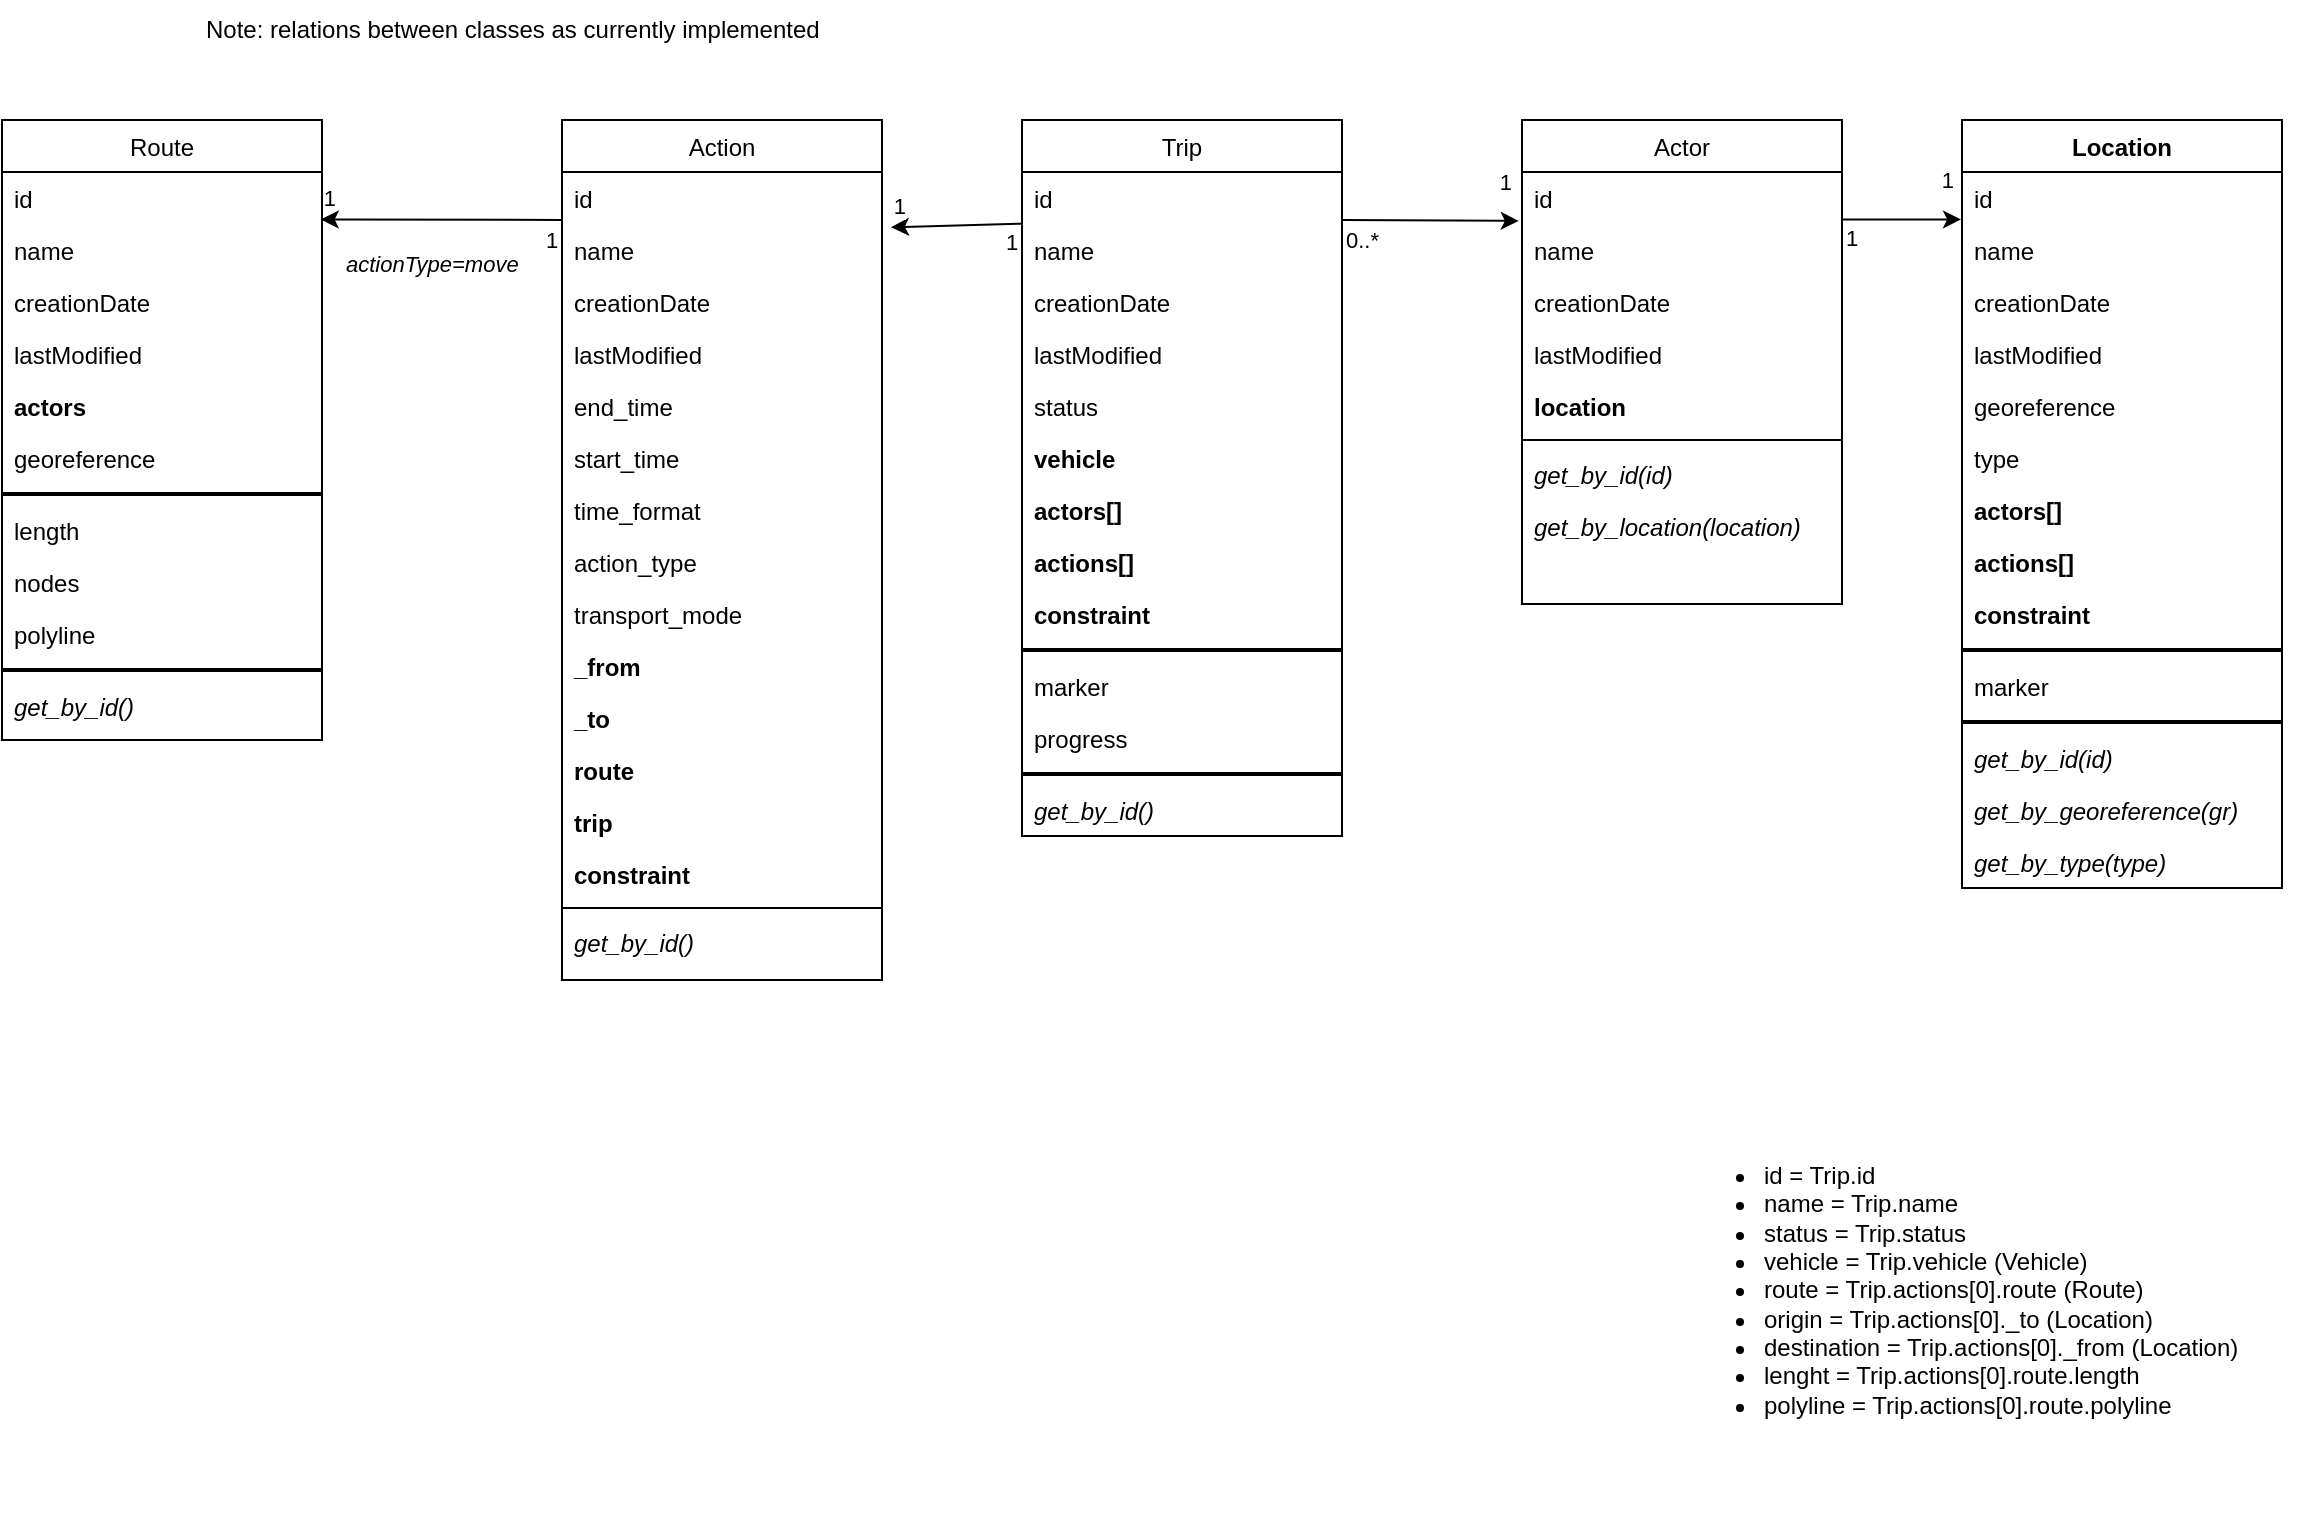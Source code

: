<mxfile version="24.5.3" type="device">
  <diagram id="C5RBs43oDa-KdzZeNtuy" name="Page-1">
    <mxGraphModel dx="1500" dy="1024" grid="1" gridSize="10" guides="1" tooltips="1" connect="1" arrows="1" fold="1" page="1" pageScale="1" pageWidth="1169" pageHeight="827" math="0" shadow="0">
      <root>
        <mxCell id="WIyWlLk6GJQsqaUBKTNV-0" />
        <mxCell id="WIyWlLk6GJQsqaUBKTNV-1" parent="WIyWlLk6GJQsqaUBKTNV-0" />
        <mxCell id="zkfFHV4jXpPFQw0GAbJ--0" value="Trip" style="swimlane;fontStyle=0;align=center;verticalAlign=top;childLayout=stackLayout;horizontal=1;startSize=26;horizontalStack=0;resizeParent=1;resizeLast=0;collapsible=1;marginBottom=0;rounded=0;shadow=0;strokeWidth=1;" parent="WIyWlLk6GJQsqaUBKTNV-1" vertex="1">
          <mxGeometry x="520" y="90" width="160" height="358" as="geometry">
            <mxRectangle x="230" y="140" width="160" height="26" as="alternateBounds" />
          </mxGeometry>
        </mxCell>
        <mxCell id="zkfFHV4jXpPFQw0GAbJ--1" value="id" style="text;align=left;verticalAlign=top;spacingLeft=4;spacingRight=4;overflow=hidden;rotatable=0;points=[[0,0.5],[1,0.5]];portConstraint=eastwest;" parent="zkfFHV4jXpPFQw0GAbJ--0" vertex="1">
          <mxGeometry y="26" width="160" height="26" as="geometry" />
        </mxCell>
        <mxCell id="zkfFHV4jXpPFQw0GAbJ--2" value="name" style="text;align=left;verticalAlign=top;spacingLeft=4;spacingRight=4;overflow=hidden;rotatable=0;points=[[0,0.5],[1,0.5]];portConstraint=eastwest;rounded=0;shadow=0;html=0;" parent="zkfFHV4jXpPFQw0GAbJ--0" vertex="1">
          <mxGeometry y="52" width="160" height="26" as="geometry" />
        </mxCell>
        <mxCell id="zkfFHV4jXpPFQw0GAbJ--3" value="creationDate" style="text;align=left;verticalAlign=top;spacingLeft=4;spacingRight=4;overflow=hidden;rotatable=0;points=[[0,0.5],[1,0.5]];portConstraint=eastwest;rounded=0;shadow=0;html=0;" parent="zkfFHV4jXpPFQw0GAbJ--0" vertex="1">
          <mxGeometry y="78" width="160" height="26" as="geometry" />
        </mxCell>
        <mxCell id="gR5wBbP-oPitH_N0ftfa-23" value="lastModified" style="text;align=left;verticalAlign=top;spacingLeft=4;spacingRight=4;overflow=hidden;rotatable=0;points=[[0,0.5],[1,0.5]];portConstraint=eastwest;rounded=0;shadow=0;html=0;" parent="zkfFHV4jXpPFQw0GAbJ--0" vertex="1">
          <mxGeometry y="104" width="160" height="26" as="geometry" />
        </mxCell>
        <mxCell id="gR5wBbP-oPitH_N0ftfa-24" value="status" style="text;align=left;verticalAlign=top;spacingLeft=4;spacingRight=4;overflow=hidden;rotatable=0;points=[[0,0.5],[1,0.5]];portConstraint=eastwest;rounded=0;shadow=0;html=0;" parent="zkfFHV4jXpPFQw0GAbJ--0" vertex="1">
          <mxGeometry y="130" width="160" height="26" as="geometry" />
        </mxCell>
        <mxCell id="gR5wBbP-oPitH_N0ftfa-25" value="vehicle" style="text;align=left;verticalAlign=top;spacingLeft=4;spacingRight=4;overflow=hidden;rotatable=0;points=[[0,0.5],[1,0.5]];portConstraint=eastwest;rounded=0;shadow=0;html=0;fontStyle=1" parent="zkfFHV4jXpPFQw0GAbJ--0" vertex="1">
          <mxGeometry y="156" width="160" height="26" as="geometry" />
        </mxCell>
        <mxCell id="gR5wBbP-oPitH_N0ftfa-26" value="actors[]" style="text;align=left;verticalAlign=top;spacingLeft=4;spacingRight=4;overflow=hidden;rotatable=0;points=[[0,0.5],[1,0.5]];portConstraint=eastwest;rounded=0;shadow=0;html=0;fontStyle=1" parent="zkfFHV4jXpPFQw0GAbJ--0" vertex="1">
          <mxGeometry y="182" width="160" height="26" as="geometry" />
        </mxCell>
        <mxCell id="gR5wBbP-oPitH_N0ftfa-27" value="actions[]" style="text;align=left;verticalAlign=top;spacingLeft=4;spacingRight=4;overflow=hidden;rotatable=0;points=[[0,0.5],[1,0.5]];portConstraint=eastwest;rounded=0;shadow=0;html=0;fontStyle=1" parent="zkfFHV4jXpPFQw0GAbJ--0" vertex="1">
          <mxGeometry y="208" width="160" height="26" as="geometry" />
        </mxCell>
        <mxCell id="gR5wBbP-oPitH_N0ftfa-28" value="constraint" style="text;align=left;verticalAlign=top;spacingLeft=4;spacingRight=4;overflow=hidden;rotatable=0;points=[[0,0.5],[1,0.5]];portConstraint=eastwest;rounded=0;shadow=0;html=0;fontStyle=1" parent="zkfFHV4jXpPFQw0GAbJ--0" vertex="1">
          <mxGeometry y="234" width="160" height="26" as="geometry" />
        </mxCell>
        <mxCell id="gR5wBbP-oPitH_N0ftfa-29" value="" style="line;strokeWidth=2;html=1;" parent="zkfFHV4jXpPFQw0GAbJ--0" vertex="1">
          <mxGeometry y="260" width="160" height="10" as="geometry" />
        </mxCell>
        <mxCell id="ItYlDAut37BkMlmfI43K-1" value="marker" style="text;align=left;verticalAlign=top;spacingLeft=4;spacingRight=4;overflow=hidden;rotatable=0;points=[[0,0.5],[1,0.5]];portConstraint=eastwest;rounded=0;shadow=0;html=0;fontStyle=0;" vertex="1" parent="zkfFHV4jXpPFQw0GAbJ--0">
          <mxGeometry y="270" width="160" height="26" as="geometry" />
        </mxCell>
        <mxCell id="ItYlDAut37BkMlmfI43K-2" value="progress" style="text;align=left;verticalAlign=top;spacingLeft=4;spacingRight=4;overflow=hidden;rotatable=0;points=[[0,0.5],[1,0.5]];portConstraint=eastwest;rounded=0;shadow=0;html=0;fontStyle=0;" vertex="1" parent="zkfFHV4jXpPFQw0GAbJ--0">
          <mxGeometry y="296" width="160" height="26" as="geometry" />
        </mxCell>
        <mxCell id="ItYlDAut37BkMlmfI43K-0" value="" style="line;strokeWidth=2;html=1;" vertex="1" parent="zkfFHV4jXpPFQw0GAbJ--0">
          <mxGeometry y="322" width="160" height="10" as="geometry" />
        </mxCell>
        <mxCell id="gR5wBbP-oPitH_N0ftfa-30" value="get_by_id()" style="text;align=left;verticalAlign=top;spacingLeft=4;spacingRight=4;overflow=hidden;rotatable=0;points=[[0,0.5],[1,0.5]];portConstraint=eastwest;rounded=0;shadow=0;html=0;fontStyle=2" parent="zkfFHV4jXpPFQw0GAbJ--0" vertex="1">
          <mxGeometry y="332" width="160" height="26" as="geometry" />
        </mxCell>
        <mxCell id="zkfFHV4jXpPFQw0GAbJ--17" value="Actor" style="swimlane;fontStyle=0;align=center;verticalAlign=top;childLayout=stackLayout;horizontal=1;startSize=26;horizontalStack=0;resizeParent=1;resizeLast=0;collapsible=1;marginBottom=0;rounded=0;shadow=0;strokeWidth=1;" parent="WIyWlLk6GJQsqaUBKTNV-1" vertex="1">
          <mxGeometry x="770" y="90" width="160" height="242" as="geometry">
            <mxRectangle x="550" y="140" width="160" height="26" as="alternateBounds" />
          </mxGeometry>
        </mxCell>
        <mxCell id="gR5wBbP-oPitH_N0ftfa-31" value="id" style="text;align=left;verticalAlign=top;spacingLeft=4;spacingRight=4;overflow=hidden;rotatable=0;points=[[0,0.5],[1,0.5]];portConstraint=eastwest;" parent="zkfFHV4jXpPFQw0GAbJ--17" vertex="1">
          <mxGeometry y="26" width="160" height="26" as="geometry" />
        </mxCell>
        <mxCell id="gR5wBbP-oPitH_N0ftfa-32" value="name" style="text;align=left;verticalAlign=top;spacingLeft=4;spacingRight=4;overflow=hidden;rotatable=0;points=[[0,0.5],[1,0.5]];portConstraint=eastwest;rounded=0;shadow=0;html=0;" parent="zkfFHV4jXpPFQw0GAbJ--17" vertex="1">
          <mxGeometry y="52" width="160" height="26" as="geometry" />
        </mxCell>
        <mxCell id="gR5wBbP-oPitH_N0ftfa-33" value="creationDate" style="text;align=left;verticalAlign=top;spacingLeft=4;spacingRight=4;overflow=hidden;rotatable=0;points=[[0,0.5],[1,0.5]];portConstraint=eastwest;rounded=0;shadow=0;html=0;" parent="zkfFHV4jXpPFQw0GAbJ--17" vertex="1">
          <mxGeometry y="78" width="160" height="26" as="geometry" />
        </mxCell>
        <mxCell id="gR5wBbP-oPitH_N0ftfa-34" value="lastModified" style="text;align=left;verticalAlign=top;spacingLeft=4;spacingRight=4;overflow=hidden;rotatable=0;points=[[0,0.5],[1,0.5]];portConstraint=eastwest;rounded=0;shadow=0;html=0;" parent="zkfFHV4jXpPFQw0GAbJ--17" vertex="1">
          <mxGeometry y="104" width="160" height="26" as="geometry" />
        </mxCell>
        <mxCell id="zkfFHV4jXpPFQw0GAbJ--22" value="location" style="text;align=left;verticalAlign=top;spacingLeft=4;spacingRight=4;overflow=hidden;rotatable=0;points=[[0,0.5],[1,0.5]];portConstraint=eastwest;rounded=0;shadow=0;html=0;fontStyle=1" parent="zkfFHV4jXpPFQw0GAbJ--17" vertex="1">
          <mxGeometry y="130" width="160" height="26" as="geometry" />
        </mxCell>
        <mxCell id="zkfFHV4jXpPFQw0GAbJ--23" value="" style="line;html=1;strokeWidth=1;align=left;verticalAlign=middle;spacingTop=-1;spacingLeft=3;spacingRight=3;rotatable=0;labelPosition=right;points=[];portConstraint=eastwest;" parent="zkfFHV4jXpPFQw0GAbJ--17" vertex="1">
          <mxGeometry y="156" width="160" height="8" as="geometry" />
        </mxCell>
        <mxCell id="gR5wBbP-oPitH_N0ftfa-35" value="get_by_id(id)" style="text;align=left;verticalAlign=top;spacingLeft=4;spacingRight=4;overflow=hidden;rotatable=0;points=[[0,0.5],[1,0.5]];portConstraint=eastwest;rounded=0;shadow=0;html=0;fontStyle=2" parent="zkfFHV4jXpPFQw0GAbJ--17" vertex="1">
          <mxGeometry y="164" width="160" height="26" as="geometry" />
        </mxCell>
        <mxCell id="gR5wBbP-oPitH_N0ftfa-36" value="get_by_location(location)" style="text;align=left;verticalAlign=top;spacingLeft=4;spacingRight=4;overflow=hidden;rotatable=0;points=[[0,0.5],[1,0.5]];portConstraint=eastwest;rounded=0;shadow=0;html=0;fontStyle=2" parent="zkfFHV4jXpPFQw0GAbJ--17" vertex="1">
          <mxGeometry y="190" width="160" height="26" as="geometry" />
        </mxCell>
        <mxCell id="gR5wBbP-oPitH_N0ftfa-8" value="Action" style="swimlane;fontStyle=0;align=center;verticalAlign=top;childLayout=stackLayout;horizontal=1;startSize=26;horizontalStack=0;resizeParent=1;resizeLast=0;collapsible=1;marginBottom=0;rounded=0;shadow=0;strokeWidth=1;" parent="WIyWlLk6GJQsqaUBKTNV-1" vertex="1">
          <mxGeometry x="290" y="90" width="160" height="430" as="geometry">
            <mxRectangle x="550" y="140" width="160" height="26" as="alternateBounds" />
          </mxGeometry>
        </mxCell>
        <mxCell id="gR5wBbP-oPitH_N0ftfa-99" value="id" style="text;align=left;verticalAlign=top;spacingLeft=4;spacingRight=4;overflow=hidden;rotatable=0;points=[[0,0.5],[1,0.5]];portConstraint=eastwest;" parent="gR5wBbP-oPitH_N0ftfa-8" vertex="1">
          <mxGeometry y="26" width="160" height="26" as="geometry" />
        </mxCell>
        <mxCell id="gR5wBbP-oPitH_N0ftfa-100" value="name" style="text;align=left;verticalAlign=top;spacingLeft=4;spacingRight=4;overflow=hidden;rotatable=0;points=[[0,0.5],[1,0.5]];portConstraint=eastwest;rounded=0;shadow=0;html=0;" parent="gR5wBbP-oPitH_N0ftfa-8" vertex="1">
          <mxGeometry y="52" width="160" height="26" as="geometry" />
        </mxCell>
        <mxCell id="gR5wBbP-oPitH_N0ftfa-101" value="creationDate" style="text;align=left;verticalAlign=top;spacingLeft=4;spacingRight=4;overflow=hidden;rotatable=0;points=[[0,0.5],[1,0.5]];portConstraint=eastwest;rounded=0;shadow=0;html=0;" parent="gR5wBbP-oPitH_N0ftfa-8" vertex="1">
          <mxGeometry y="78" width="160" height="26" as="geometry" />
        </mxCell>
        <mxCell id="gR5wBbP-oPitH_N0ftfa-102" value="lastModified" style="text;align=left;verticalAlign=top;spacingLeft=4;spacingRight=4;overflow=hidden;rotatable=0;points=[[0,0.5],[1,0.5]];portConstraint=eastwest;rounded=0;shadow=0;html=0;" parent="gR5wBbP-oPitH_N0ftfa-8" vertex="1">
          <mxGeometry y="104" width="160" height="26" as="geometry" />
        </mxCell>
        <mxCell id="gR5wBbP-oPitH_N0ftfa-110" value="end_time" style="text;align=left;verticalAlign=top;spacingLeft=4;spacingRight=4;overflow=hidden;rotatable=0;points=[[0,0.5],[1,0.5]];portConstraint=eastwest;rounded=0;shadow=0;html=0;" parent="gR5wBbP-oPitH_N0ftfa-8" vertex="1">
          <mxGeometry y="130" width="160" height="26" as="geometry" />
        </mxCell>
        <mxCell id="gR5wBbP-oPitH_N0ftfa-109" value="start_time" style="text;align=left;verticalAlign=top;spacingLeft=4;spacingRight=4;overflow=hidden;rotatable=0;points=[[0,0.5],[1,0.5]];portConstraint=eastwest;rounded=0;shadow=0;html=0;" parent="gR5wBbP-oPitH_N0ftfa-8" vertex="1">
          <mxGeometry y="156" width="160" height="26" as="geometry" />
        </mxCell>
        <mxCell id="gR5wBbP-oPitH_N0ftfa-108" value="time_format" style="text;align=left;verticalAlign=top;spacingLeft=4;spacingRight=4;overflow=hidden;rotatable=0;points=[[0,0.5],[1,0.5]];portConstraint=eastwest;rounded=0;shadow=0;html=0;" parent="gR5wBbP-oPitH_N0ftfa-8" vertex="1">
          <mxGeometry y="182" width="160" height="26" as="geometry" />
        </mxCell>
        <mxCell id="gR5wBbP-oPitH_N0ftfa-103" value="action_type" style="text;align=left;verticalAlign=top;spacingLeft=4;spacingRight=4;overflow=hidden;rotatable=0;points=[[0,0.5],[1,0.5]];portConstraint=eastwest;rounded=0;shadow=0;html=0;" parent="gR5wBbP-oPitH_N0ftfa-8" vertex="1">
          <mxGeometry y="208" width="160" height="26" as="geometry" />
        </mxCell>
        <mxCell id="gR5wBbP-oPitH_N0ftfa-104" value="transport_mode" style="text;align=left;verticalAlign=top;spacingLeft=4;spacingRight=4;overflow=hidden;rotatable=0;points=[[0,0.5],[1,0.5]];portConstraint=eastwest;rounded=0;shadow=0;html=0;" parent="gR5wBbP-oPitH_N0ftfa-8" vertex="1">
          <mxGeometry y="234" width="160" height="26" as="geometry" />
        </mxCell>
        <mxCell id="gR5wBbP-oPitH_N0ftfa-106" value="_from" style="text;align=left;verticalAlign=top;spacingLeft=4;spacingRight=4;overflow=hidden;rotatable=0;points=[[0,0.5],[1,0.5]];portConstraint=eastwest;rounded=0;shadow=0;html=0;fontStyle=1" parent="gR5wBbP-oPitH_N0ftfa-8" vertex="1">
          <mxGeometry y="260" width="160" height="26" as="geometry" />
        </mxCell>
        <mxCell id="gR5wBbP-oPitH_N0ftfa-107" value="_to" style="text;align=left;verticalAlign=top;spacingLeft=4;spacingRight=4;overflow=hidden;rotatable=0;points=[[0,0.5],[1,0.5]];portConstraint=eastwest;rounded=0;shadow=0;html=0;fontStyle=1" parent="gR5wBbP-oPitH_N0ftfa-8" vertex="1">
          <mxGeometry y="286" width="160" height="26" as="geometry" />
        </mxCell>
        <mxCell id="gR5wBbP-oPitH_N0ftfa-111" value="route" style="text;align=left;verticalAlign=top;spacingLeft=4;spacingRight=4;overflow=hidden;rotatable=0;points=[[0,0.5],[1,0.5]];portConstraint=eastwest;rounded=0;shadow=0;html=0;fontStyle=1" parent="gR5wBbP-oPitH_N0ftfa-8" vertex="1">
          <mxGeometry y="312" width="160" height="26" as="geometry" />
        </mxCell>
        <mxCell id="gR5wBbP-oPitH_N0ftfa-105" value="trip" style="text;align=left;verticalAlign=top;spacingLeft=4;spacingRight=4;overflow=hidden;rotatable=0;points=[[0,0.5],[1,0.5]];portConstraint=eastwest;rounded=0;shadow=0;html=0;fontStyle=1" parent="gR5wBbP-oPitH_N0ftfa-8" vertex="1">
          <mxGeometry y="338" width="160" height="26" as="geometry" />
        </mxCell>
        <mxCell id="gR5wBbP-oPitH_N0ftfa-112" value="constraint" style="text;align=left;verticalAlign=top;spacingLeft=4;spacingRight=4;overflow=hidden;rotatable=0;points=[[0,0.5],[1,0.5]];portConstraint=eastwest;rounded=0;shadow=0;html=0;fontStyle=1" parent="gR5wBbP-oPitH_N0ftfa-8" vertex="1">
          <mxGeometry y="364" width="160" height="26" as="geometry" />
        </mxCell>
        <mxCell id="gR5wBbP-oPitH_N0ftfa-14" value="" style="line;html=1;strokeWidth=1;align=left;verticalAlign=middle;spacingTop=-1;spacingLeft=3;spacingRight=3;rotatable=0;labelPosition=right;points=[];portConstraint=eastwest;" parent="gR5wBbP-oPitH_N0ftfa-8" vertex="1">
          <mxGeometry y="390" width="160" height="8" as="geometry" />
        </mxCell>
        <mxCell id="gR5wBbP-oPitH_N0ftfa-16" value="get_by_id()" style="text;align=left;verticalAlign=top;spacingLeft=4;spacingRight=4;overflow=hidden;rotatable=0;points=[[0,0.5],[1,0.5]];portConstraint=eastwest;fontStyle=2" parent="gR5wBbP-oPitH_N0ftfa-8" vertex="1">
          <mxGeometry y="398" width="160" height="26" as="geometry" />
        </mxCell>
        <mxCell id="gR5wBbP-oPitH_N0ftfa-37" value="Route" style="swimlane;fontStyle=0;align=center;verticalAlign=top;childLayout=stackLayout;horizontal=1;startSize=26;horizontalStack=0;resizeParent=1;resizeLast=0;collapsible=1;marginBottom=0;rounded=0;shadow=0;strokeWidth=1;" parent="WIyWlLk6GJQsqaUBKTNV-1" vertex="1">
          <mxGeometry x="10" y="90" width="160" height="310" as="geometry">
            <mxRectangle x="230" y="140" width="160" height="26" as="alternateBounds" />
          </mxGeometry>
        </mxCell>
        <mxCell id="gR5wBbP-oPitH_N0ftfa-38" value="id" style="text;align=left;verticalAlign=top;spacingLeft=4;spacingRight=4;overflow=hidden;rotatable=0;points=[[0,0.5],[1,0.5]];portConstraint=eastwest;" parent="gR5wBbP-oPitH_N0ftfa-37" vertex="1">
          <mxGeometry y="26" width="160" height="26" as="geometry" />
        </mxCell>
        <mxCell id="gR5wBbP-oPitH_N0ftfa-39" value="name" style="text;align=left;verticalAlign=top;spacingLeft=4;spacingRight=4;overflow=hidden;rotatable=0;points=[[0,0.5],[1,0.5]];portConstraint=eastwest;rounded=0;shadow=0;html=0;" parent="gR5wBbP-oPitH_N0ftfa-37" vertex="1">
          <mxGeometry y="52" width="160" height="26" as="geometry" />
        </mxCell>
        <mxCell id="gR5wBbP-oPitH_N0ftfa-40" value="creationDate" style="text;align=left;verticalAlign=top;spacingLeft=4;spacingRight=4;overflow=hidden;rotatable=0;points=[[0,0.5],[1,0.5]];portConstraint=eastwest;rounded=0;shadow=0;html=0;" parent="gR5wBbP-oPitH_N0ftfa-37" vertex="1">
          <mxGeometry y="78" width="160" height="26" as="geometry" />
        </mxCell>
        <mxCell id="gR5wBbP-oPitH_N0ftfa-41" value="lastModified" style="text;align=left;verticalAlign=top;spacingLeft=4;spacingRight=4;overflow=hidden;rotatable=0;points=[[0,0.5],[1,0.5]];portConstraint=eastwest;rounded=0;shadow=0;html=0;" parent="gR5wBbP-oPitH_N0ftfa-37" vertex="1">
          <mxGeometry y="104" width="160" height="26" as="geometry" />
        </mxCell>
        <mxCell id="gR5wBbP-oPitH_N0ftfa-77" value="actors" style="text;align=left;verticalAlign=top;spacingLeft=4;spacingRight=4;overflow=hidden;rotatable=0;points=[[0,0.5],[1,0.5]];portConstraint=eastwest;rounded=0;shadow=0;html=0;fontStyle=1" parent="gR5wBbP-oPitH_N0ftfa-37" vertex="1">
          <mxGeometry y="130" width="160" height="26" as="geometry" />
        </mxCell>
        <mxCell id="gR5wBbP-oPitH_N0ftfa-78" value="georeference" style="text;align=left;verticalAlign=top;spacingLeft=4;spacingRight=4;overflow=hidden;rotatable=0;points=[[0,0.5],[1,0.5]];portConstraint=eastwest;rounded=0;shadow=0;html=0;fontStyle=0" parent="gR5wBbP-oPitH_N0ftfa-37" vertex="1">
          <mxGeometry y="156" width="160" height="26" as="geometry" />
        </mxCell>
        <mxCell id="gR5wBbP-oPitH_N0ftfa-49" value="" style="line;strokeWidth=2;html=1;" parent="gR5wBbP-oPitH_N0ftfa-37" vertex="1">
          <mxGeometry y="182" width="160" height="10" as="geometry" />
        </mxCell>
        <mxCell id="gR5wBbP-oPitH_N0ftfa-45" value="length" style="text;align=left;verticalAlign=top;spacingLeft=4;spacingRight=4;overflow=hidden;rotatable=0;points=[[0,0.5],[1,0.5]];portConstraint=eastwest;rounded=0;shadow=0;html=0;fontStyle=0;" parent="gR5wBbP-oPitH_N0ftfa-37" vertex="1">
          <mxGeometry y="192" width="160" height="26" as="geometry" />
        </mxCell>
        <mxCell id="gR5wBbP-oPitH_N0ftfa-43" value="nodes" style="text;align=left;verticalAlign=top;spacingLeft=4;spacingRight=4;overflow=hidden;rotatable=0;points=[[0,0.5],[1,0.5]];portConstraint=eastwest;rounded=0;shadow=0;html=0;fontStyle=0;" parent="gR5wBbP-oPitH_N0ftfa-37" vertex="1">
          <mxGeometry y="218" width="160" height="26" as="geometry" />
        </mxCell>
        <mxCell id="gR5wBbP-oPitH_N0ftfa-46" value="polyline" style="text;align=left;verticalAlign=top;spacingLeft=4;spacingRight=4;overflow=hidden;rotatable=0;points=[[0,0.5],[1,0.5]];portConstraint=eastwest;rounded=0;shadow=0;html=0;fontStyle=0;" parent="gR5wBbP-oPitH_N0ftfa-37" vertex="1">
          <mxGeometry y="244" width="160" height="26" as="geometry" />
        </mxCell>
        <mxCell id="gR5wBbP-oPitH_N0ftfa-47" value="" style="line;strokeWidth=2;html=1;" parent="gR5wBbP-oPitH_N0ftfa-37" vertex="1">
          <mxGeometry y="270" width="160" height="10" as="geometry" />
        </mxCell>
        <mxCell id="gR5wBbP-oPitH_N0ftfa-48" value="get_by_id()" style="text;align=left;verticalAlign=top;spacingLeft=4;spacingRight=4;overflow=hidden;rotatable=0;points=[[0,0.5],[1,0.5]];portConstraint=eastwest;rounded=0;shadow=0;html=0;fontStyle=2" parent="gR5wBbP-oPitH_N0ftfa-37" vertex="1">
          <mxGeometry y="280" width="160" height="26" as="geometry" />
        </mxCell>
        <mxCell id="gR5wBbP-oPitH_N0ftfa-53" value="Location" style="swimlane;fontStyle=1;align=center;verticalAlign=top;childLayout=stackLayout;horizontal=1;startSize=26;horizontalStack=0;resizeParent=1;resizeLast=0;collapsible=1;marginBottom=0;rounded=0;shadow=0;strokeWidth=1;" parent="WIyWlLk6GJQsqaUBKTNV-1" vertex="1">
          <mxGeometry x="990" y="90" width="160" height="384" as="geometry">
            <mxRectangle x="230" y="140" width="160" height="26" as="alternateBounds" />
          </mxGeometry>
        </mxCell>
        <mxCell id="gR5wBbP-oPitH_N0ftfa-54" value="id" style="text;align=left;verticalAlign=top;spacingLeft=4;spacingRight=4;overflow=hidden;rotatable=0;points=[[0,0.5],[1,0.5]];portConstraint=eastwest;" parent="gR5wBbP-oPitH_N0ftfa-53" vertex="1">
          <mxGeometry y="26" width="160" height="26" as="geometry" />
        </mxCell>
        <mxCell id="gR5wBbP-oPitH_N0ftfa-55" value="name" style="text;align=left;verticalAlign=top;spacingLeft=4;spacingRight=4;overflow=hidden;rotatable=0;points=[[0,0.5],[1,0.5]];portConstraint=eastwest;rounded=0;shadow=0;html=0;" parent="gR5wBbP-oPitH_N0ftfa-53" vertex="1">
          <mxGeometry y="52" width="160" height="26" as="geometry" />
        </mxCell>
        <mxCell id="gR5wBbP-oPitH_N0ftfa-56" value="creationDate" style="text;align=left;verticalAlign=top;spacingLeft=4;spacingRight=4;overflow=hidden;rotatable=0;points=[[0,0.5],[1,0.5]];portConstraint=eastwest;rounded=0;shadow=0;html=0;" parent="gR5wBbP-oPitH_N0ftfa-53" vertex="1">
          <mxGeometry y="78" width="160" height="26" as="geometry" />
        </mxCell>
        <mxCell id="gR5wBbP-oPitH_N0ftfa-57" value="lastModified" style="text;align=left;verticalAlign=top;spacingLeft=4;spacingRight=4;overflow=hidden;rotatable=0;points=[[0,0.5],[1,0.5]];portConstraint=eastwest;rounded=0;shadow=0;html=0;" parent="gR5wBbP-oPitH_N0ftfa-53" vertex="1">
          <mxGeometry y="104" width="160" height="26" as="geometry" />
        </mxCell>
        <mxCell id="gR5wBbP-oPitH_N0ftfa-58" value="georeference" style="text;align=left;verticalAlign=top;spacingLeft=4;spacingRight=4;overflow=hidden;rotatable=0;points=[[0,0.5],[1,0.5]];portConstraint=eastwest;rounded=0;shadow=0;html=0;" parent="gR5wBbP-oPitH_N0ftfa-53" vertex="1">
          <mxGeometry y="130" width="160" height="26" as="geometry" />
        </mxCell>
        <mxCell id="gR5wBbP-oPitH_N0ftfa-66" value="type" style="text;align=left;verticalAlign=top;spacingLeft=4;spacingRight=4;overflow=hidden;rotatable=0;points=[[0,0.5],[1,0.5]];portConstraint=eastwest;rounded=0;shadow=0;html=0;" parent="gR5wBbP-oPitH_N0ftfa-53" vertex="1">
          <mxGeometry y="156" width="160" height="26" as="geometry" />
        </mxCell>
        <mxCell id="gR5wBbP-oPitH_N0ftfa-67" value="actors[]" style="text;align=left;verticalAlign=top;spacingLeft=4;spacingRight=4;overflow=hidden;rotatable=0;points=[[0,0.5],[1,0.5]];portConstraint=eastwest;rounded=0;shadow=0;html=0;fontStyle=1" parent="gR5wBbP-oPitH_N0ftfa-53" vertex="1">
          <mxGeometry y="182" width="160" height="26" as="geometry" />
        </mxCell>
        <mxCell id="gR5wBbP-oPitH_N0ftfa-68" value="actions[]" style="text;align=left;verticalAlign=top;spacingLeft=4;spacingRight=4;overflow=hidden;rotatable=0;points=[[0,0.5],[1,0.5]];portConstraint=eastwest;rounded=0;shadow=0;html=0;fontStyle=1" parent="gR5wBbP-oPitH_N0ftfa-53" vertex="1">
          <mxGeometry y="208" width="160" height="26" as="geometry" />
        </mxCell>
        <mxCell id="gR5wBbP-oPitH_N0ftfa-59" value="constraint" style="text;align=left;verticalAlign=top;spacingLeft=4;spacingRight=4;overflow=hidden;rotatable=0;points=[[0,0.5],[1,0.5]];portConstraint=eastwest;rounded=0;shadow=0;html=0;fontStyle=1" parent="gR5wBbP-oPitH_N0ftfa-53" vertex="1">
          <mxGeometry y="234" width="160" height="26" as="geometry" />
        </mxCell>
        <mxCell id="gR5wBbP-oPitH_N0ftfa-60" value="" style="line;strokeWidth=2;html=1;" parent="gR5wBbP-oPitH_N0ftfa-53" vertex="1">
          <mxGeometry y="260" width="160" height="10" as="geometry" />
        </mxCell>
        <mxCell id="gR5wBbP-oPitH_N0ftfa-61" value="marker" style="text;align=left;verticalAlign=top;spacingLeft=4;spacingRight=4;overflow=hidden;rotatable=0;points=[[0,0.5],[1,0.5]];portConstraint=eastwest;rounded=0;shadow=0;html=0;fontStyle=0;" parent="gR5wBbP-oPitH_N0ftfa-53" vertex="1">
          <mxGeometry y="270" width="160" height="26" as="geometry" />
        </mxCell>
        <mxCell id="gR5wBbP-oPitH_N0ftfa-64" value="" style="line;strokeWidth=2;html=1;" parent="gR5wBbP-oPitH_N0ftfa-53" vertex="1">
          <mxGeometry y="296" width="160" height="10" as="geometry" />
        </mxCell>
        <mxCell id="gR5wBbP-oPitH_N0ftfa-65" value="get_by_id(id)" style="text;align=left;verticalAlign=top;spacingLeft=4;spacingRight=4;overflow=hidden;rotatable=0;points=[[0,0.5],[1,0.5]];portConstraint=eastwest;rounded=0;shadow=0;html=0;fontStyle=2" parent="gR5wBbP-oPitH_N0ftfa-53" vertex="1">
          <mxGeometry y="306" width="160" height="26" as="geometry" />
        </mxCell>
        <mxCell id="gR5wBbP-oPitH_N0ftfa-69" value="get_by_georeference(gr)" style="text;align=left;verticalAlign=top;spacingLeft=4;spacingRight=4;overflow=hidden;rotatable=0;points=[[0,0.5],[1,0.5]];portConstraint=eastwest;rounded=0;shadow=0;html=0;fontStyle=2;" parent="gR5wBbP-oPitH_N0ftfa-53" vertex="1">
          <mxGeometry y="332" width="160" height="26" as="geometry" />
        </mxCell>
        <mxCell id="gR5wBbP-oPitH_N0ftfa-146" value="get_by_type(type)" style="text;align=left;verticalAlign=top;spacingLeft=4;spacingRight=4;overflow=hidden;rotatable=0;points=[[0,0.5],[1,0.5]];portConstraint=eastwest;rounded=0;shadow=0;html=0;fontStyle=2;" parent="gR5wBbP-oPitH_N0ftfa-53" vertex="1">
          <mxGeometry y="358" width="160" height="26" as="geometry" />
        </mxCell>
        <mxCell id="gR5wBbP-oPitH_N0ftfa-70" value="" style="endArrow=classic;html=1;rounded=0;exitX=1.001;exitY=-0.088;exitDx=0;exitDy=0;entryX=-0.003;entryY=0.912;entryDx=0;entryDy=0;exitPerimeter=0;entryPerimeter=0;" parent="WIyWlLk6GJQsqaUBKTNV-1" source="gR5wBbP-oPitH_N0ftfa-32" target="gR5wBbP-oPitH_N0ftfa-54" edge="1">
          <mxGeometry relative="1" as="geometry">
            <mxPoint x="730" y="190" as="sourcePoint" />
            <mxPoint x="810" y="190" as="targetPoint" />
          </mxGeometry>
        </mxCell>
        <mxCell id="gR5wBbP-oPitH_N0ftfa-71" value="1" style="edgeLabel;resizable=0;html=1;;align=left;verticalAlign=bottom;" parent="gR5wBbP-oPitH_N0ftfa-70" connectable="0" vertex="1">
          <mxGeometry x="-1" relative="1" as="geometry">
            <mxPoint y="18" as="offset" />
          </mxGeometry>
        </mxCell>
        <mxCell id="gR5wBbP-oPitH_N0ftfa-72" value="1" style="edgeLabel;resizable=0;html=1;;align=right;verticalAlign=bottom;" parent="gR5wBbP-oPitH_N0ftfa-70" connectable="0" vertex="1">
          <mxGeometry x="1" relative="1" as="geometry">
            <mxPoint x="-3" y="-11" as="offset" />
          </mxGeometry>
        </mxCell>
        <mxCell id="gR5wBbP-oPitH_N0ftfa-76" value="actionType=move" style="edgeLabel;resizable=0;html=1;;align=left;verticalAlign=bottom;fontStyle=2" parent="WIyWlLk6GJQsqaUBKTNV-1" connectable="0" vertex="1">
          <mxGeometry x="180" y="170" as="geometry" />
        </mxCell>
        <mxCell id="gR5wBbP-oPitH_N0ftfa-89" value="" style="endArrow=classic;html=1;rounded=0;exitX=1.001;exitY=-0.088;exitDx=0;exitDy=0;entryX=-0.01;entryY=0.941;entryDx=0;entryDy=0;exitPerimeter=0;entryPerimeter=0;" parent="WIyWlLk6GJQsqaUBKTNV-1" target="gR5wBbP-oPitH_N0ftfa-31" edge="1">
          <mxGeometry relative="1" as="geometry">
            <mxPoint x="680" y="140" as="sourcePoint" />
            <mxPoint x="740" y="140" as="targetPoint" />
          </mxGeometry>
        </mxCell>
        <mxCell id="gR5wBbP-oPitH_N0ftfa-90" value="0..*" style="edgeLabel;resizable=0;html=1;;align=left;verticalAlign=bottom;" parent="gR5wBbP-oPitH_N0ftfa-89" connectable="0" vertex="1">
          <mxGeometry x="-1" relative="1" as="geometry">
            <mxPoint y="18" as="offset" />
          </mxGeometry>
        </mxCell>
        <mxCell id="gR5wBbP-oPitH_N0ftfa-91" value="1" style="edgeLabel;resizable=0;html=1;;align=right;verticalAlign=bottom;" parent="gR5wBbP-oPitH_N0ftfa-89" connectable="0" vertex="1">
          <mxGeometry x="1" relative="1" as="geometry">
            <mxPoint x="-3" y="-11" as="offset" />
          </mxGeometry>
        </mxCell>
        <mxCell id="gR5wBbP-oPitH_N0ftfa-92" value="" style="endArrow=classic;html=1;rounded=0;exitX=0.003;exitY=-0.007;exitDx=0;exitDy=0;entryX=1.028;entryY=0.062;entryDx=0;entryDy=0;exitPerimeter=0;entryPerimeter=0;" parent="WIyWlLk6GJQsqaUBKTNV-1" source="zkfFHV4jXpPFQw0GAbJ--2" target="gR5wBbP-oPitH_N0ftfa-100" edge="1">
          <mxGeometry relative="1" as="geometry">
            <mxPoint x="690" y="150" as="sourcePoint" />
            <mxPoint x="778" y="150" as="targetPoint" />
          </mxGeometry>
        </mxCell>
        <mxCell id="gR5wBbP-oPitH_N0ftfa-93" value="1" style="edgeLabel;resizable=0;html=1;;align=left;verticalAlign=bottom;" parent="gR5wBbP-oPitH_N0ftfa-92" connectable="0" vertex="1">
          <mxGeometry x="-1" relative="1" as="geometry">
            <mxPoint x="-10" y="18" as="offset" />
          </mxGeometry>
        </mxCell>
        <mxCell id="gR5wBbP-oPitH_N0ftfa-94" value="1" style="edgeLabel;resizable=0;html=1;;align=right;verticalAlign=bottom;" parent="gR5wBbP-oPitH_N0ftfa-92" connectable="0" vertex="1">
          <mxGeometry x="1" relative="1" as="geometry">
            <mxPoint x="8" y="-2" as="offset" />
          </mxGeometry>
        </mxCell>
        <mxCell id="gR5wBbP-oPitH_N0ftfa-95" value="" style="endArrow=classic;html=1;rounded=0;exitX=0.003;exitY=-0.007;exitDx=0;exitDy=0;entryX=0.996;entryY=-0.088;entryDx=0;entryDy=0;exitPerimeter=0;entryPerimeter=0;" parent="WIyWlLk6GJQsqaUBKTNV-1" target="gR5wBbP-oPitH_N0ftfa-39" edge="1">
          <mxGeometry relative="1" as="geometry">
            <mxPoint x="290" y="140" as="sourcePoint" />
            <mxPoint x="222" y="140" as="targetPoint" />
          </mxGeometry>
        </mxCell>
        <mxCell id="gR5wBbP-oPitH_N0ftfa-96" value="1" style="edgeLabel;resizable=0;html=1;;align=left;verticalAlign=bottom;" parent="gR5wBbP-oPitH_N0ftfa-95" connectable="0" vertex="1">
          <mxGeometry x="-1" relative="1" as="geometry">
            <mxPoint x="-10" y="18" as="offset" />
          </mxGeometry>
        </mxCell>
        <mxCell id="gR5wBbP-oPitH_N0ftfa-97" value="1" style="edgeLabel;resizable=0;html=1;;align=right;verticalAlign=bottom;" parent="gR5wBbP-oPitH_N0ftfa-95" connectable="0" vertex="1">
          <mxGeometry x="1" relative="1" as="geometry">
            <mxPoint x="8" y="-2" as="offset" />
          </mxGeometry>
        </mxCell>
        <mxCell id="gR5wBbP-oPitH_N0ftfa-98" value="Note: relations between classes as currently implemented" style="text;html=1;align=left;verticalAlign=middle;whiteSpace=wrap;rounded=0;" parent="WIyWlLk6GJQsqaUBKTNV-1" vertex="1">
          <mxGeometry x="110" y="30" width="320" height="30" as="geometry" />
        </mxCell>
        <mxCell id="gR5wBbP-oPitH_N0ftfa-145" value="&lt;ul&gt;&lt;li&gt;id = Trip.id&lt;/li&gt;&lt;li&gt;name = Trip.name&lt;/li&gt;&lt;li&gt;status = Trip.status&lt;/li&gt;&lt;li&gt;vehicle = Trip.vehicle (Vehicle)&lt;/li&gt;&lt;li&gt;route = Trip.actions[0].route (Route)&lt;/li&gt;&lt;li&gt;origin = Trip.actions[0]._to (Location)&lt;/li&gt;&lt;li&gt;destination = Trip.actions[0]._from (Location)&lt;/li&gt;&lt;li&gt;lenght = Trip.actions[0].route.length&lt;/li&gt;&lt;li&gt;polyline = Trip.actions[0].route.polyline&lt;/li&gt;&lt;/ul&gt;" style="text;strokeColor=none;fillColor=none;html=1;whiteSpace=wrap;verticalAlign=middle;overflow=hidden;" parent="WIyWlLk6GJQsqaUBKTNV-1" vertex="1">
          <mxGeometry x="849" y="560" width="320" height="230" as="geometry" />
        </mxCell>
      </root>
    </mxGraphModel>
  </diagram>
</mxfile>
